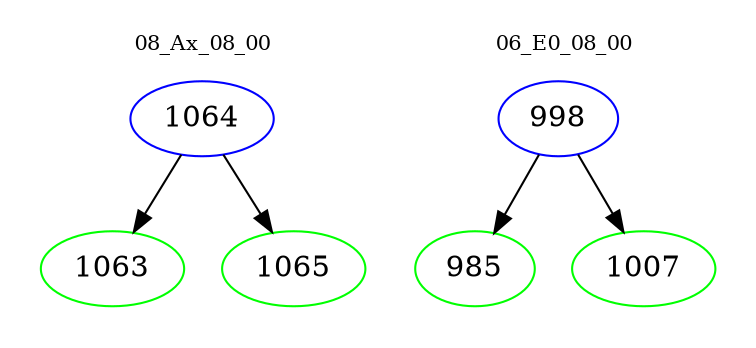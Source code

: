 digraph{
subgraph cluster_0 {
color = white
label = "08_Ax_08_00";
fontsize=10;
T0_1064 [label="1064", color="blue"]
T0_1064 -> T0_1063 [color="black"]
T0_1063 [label="1063", color="green"]
T0_1064 -> T0_1065 [color="black"]
T0_1065 [label="1065", color="green"]
}
subgraph cluster_1 {
color = white
label = "06_E0_08_00";
fontsize=10;
T1_998 [label="998", color="blue"]
T1_998 -> T1_985 [color="black"]
T1_985 [label="985", color="green"]
T1_998 -> T1_1007 [color="black"]
T1_1007 [label="1007", color="green"]
}
}
